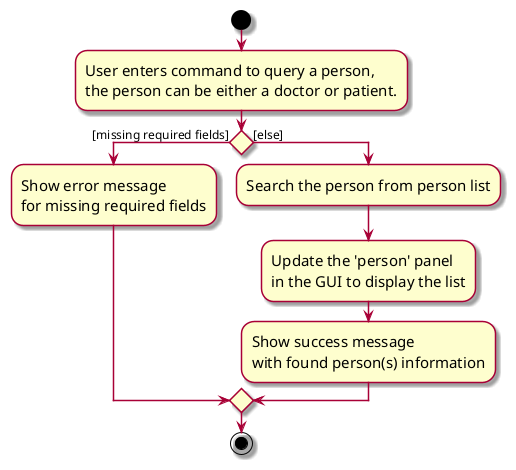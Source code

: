 @startuml
skin rose
skinparam ActivityFontSize 15
skinparam ArrowFontSize 12

start
:User enters command to query a person,\nthe person can be either a doctor or patient.;


if () then ([missing required fields])
    :Show error message\nfor missing required fields;
else ([else])
    :Search the person from person list;
    :Update the 'person' panel\nin the GUI to display the list;
    :Show success message\nwith found person(s) information;
endif


stop
@enduml
